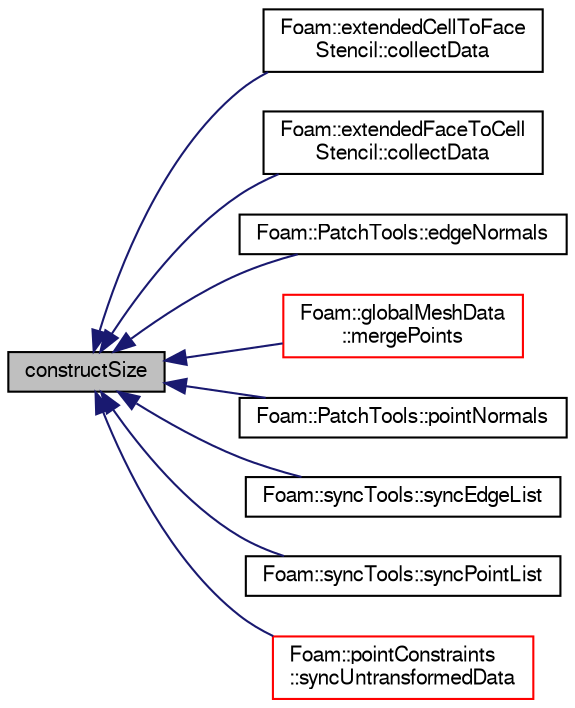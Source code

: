 digraph "constructSize"
{
  bgcolor="transparent";
  edge [fontname="FreeSans",fontsize="10",labelfontname="FreeSans",labelfontsize="10"];
  node [fontname="FreeSans",fontsize="10",shape=record];
  rankdir="LR";
  Node1 [label="constructSize",height=0.2,width=0.4,color="black", fillcolor="grey75", style="filled" fontcolor="black"];
  Node1 -> Node2 [dir="back",color="midnightblue",fontsize="10",style="solid",fontname="FreeSans"];
  Node2 [label="Foam::extendedCellToFace\lStencil::collectData",height=0.2,width=0.4,color="black",URL="$a00674.html#abc6a966218b21a69eefe88f8963a33a9"];
  Node1 -> Node3 [dir="back",color="midnightblue",fontsize="10",style="solid",fontname="FreeSans"];
  Node3 [label="Foam::extendedFaceToCell\lStencil::collectData",height=0.2,width=0.4,color="black",URL="$a00680.html#a08f46d9401c5969cef1fce5f19d438c2"];
  Node1 -> Node4 [dir="back",color="midnightblue",fontsize="10",style="solid",fontname="FreeSans"];
  Node4 [label="Foam::PatchTools::edgeNormals",height=0.2,width=0.4,color="black",URL="$a01761.html#a48f55bbbe3632b208e3f15dc9ca17103"];
  Node1 -> Node5 [dir="back",color="midnightblue",fontsize="10",style="solid",fontname="FreeSans"];
  Node5 [label="Foam::globalMeshData\l::mergePoints",height=0.2,width=0.4,color="red",URL="$a00908.html#a88daf4a4726e5a4a41e77ec8827e8fb2",tooltip="Helper for merging (collocated!) mesh point data. "];
  Node1 -> Node6 [dir="back",color="midnightblue",fontsize="10",style="solid",fontname="FreeSans"];
  Node6 [label="Foam::PatchTools::pointNormals",height=0.2,width=0.4,color="black",URL="$a01761.html#ab60186b13b96788288ecfa924a6950d2"];
  Node1 -> Node7 [dir="back",color="midnightblue",fontsize="10",style="solid",fontname="FreeSans"];
  Node7 [label="Foam::syncTools::syncEdgeList",height=0.2,width=0.4,color="black",URL="$a02474.html#ac1b1cf2409615321e41fa44e97e23061"];
  Node1 -> Node8 [dir="back",color="midnightblue",fontsize="10",style="solid",fontname="FreeSans"];
  Node8 [label="Foam::syncTools::syncPointList",height=0.2,width=0.4,color="black",URL="$a02474.html#a66344f300480fd9182a928f64fd31b54"];
  Node1 -> Node9 [dir="back",color="midnightblue",fontsize="10",style="solid",fontname="FreeSans"];
  Node9 [label="Foam::pointConstraints\l::syncUntransformedData",height=0.2,width=0.4,color="red",URL="$a01816.html#a60a2f4543c7dc5c768bd06768d7004c6",tooltip="Helper: sync data on collocated points only. "];
}
